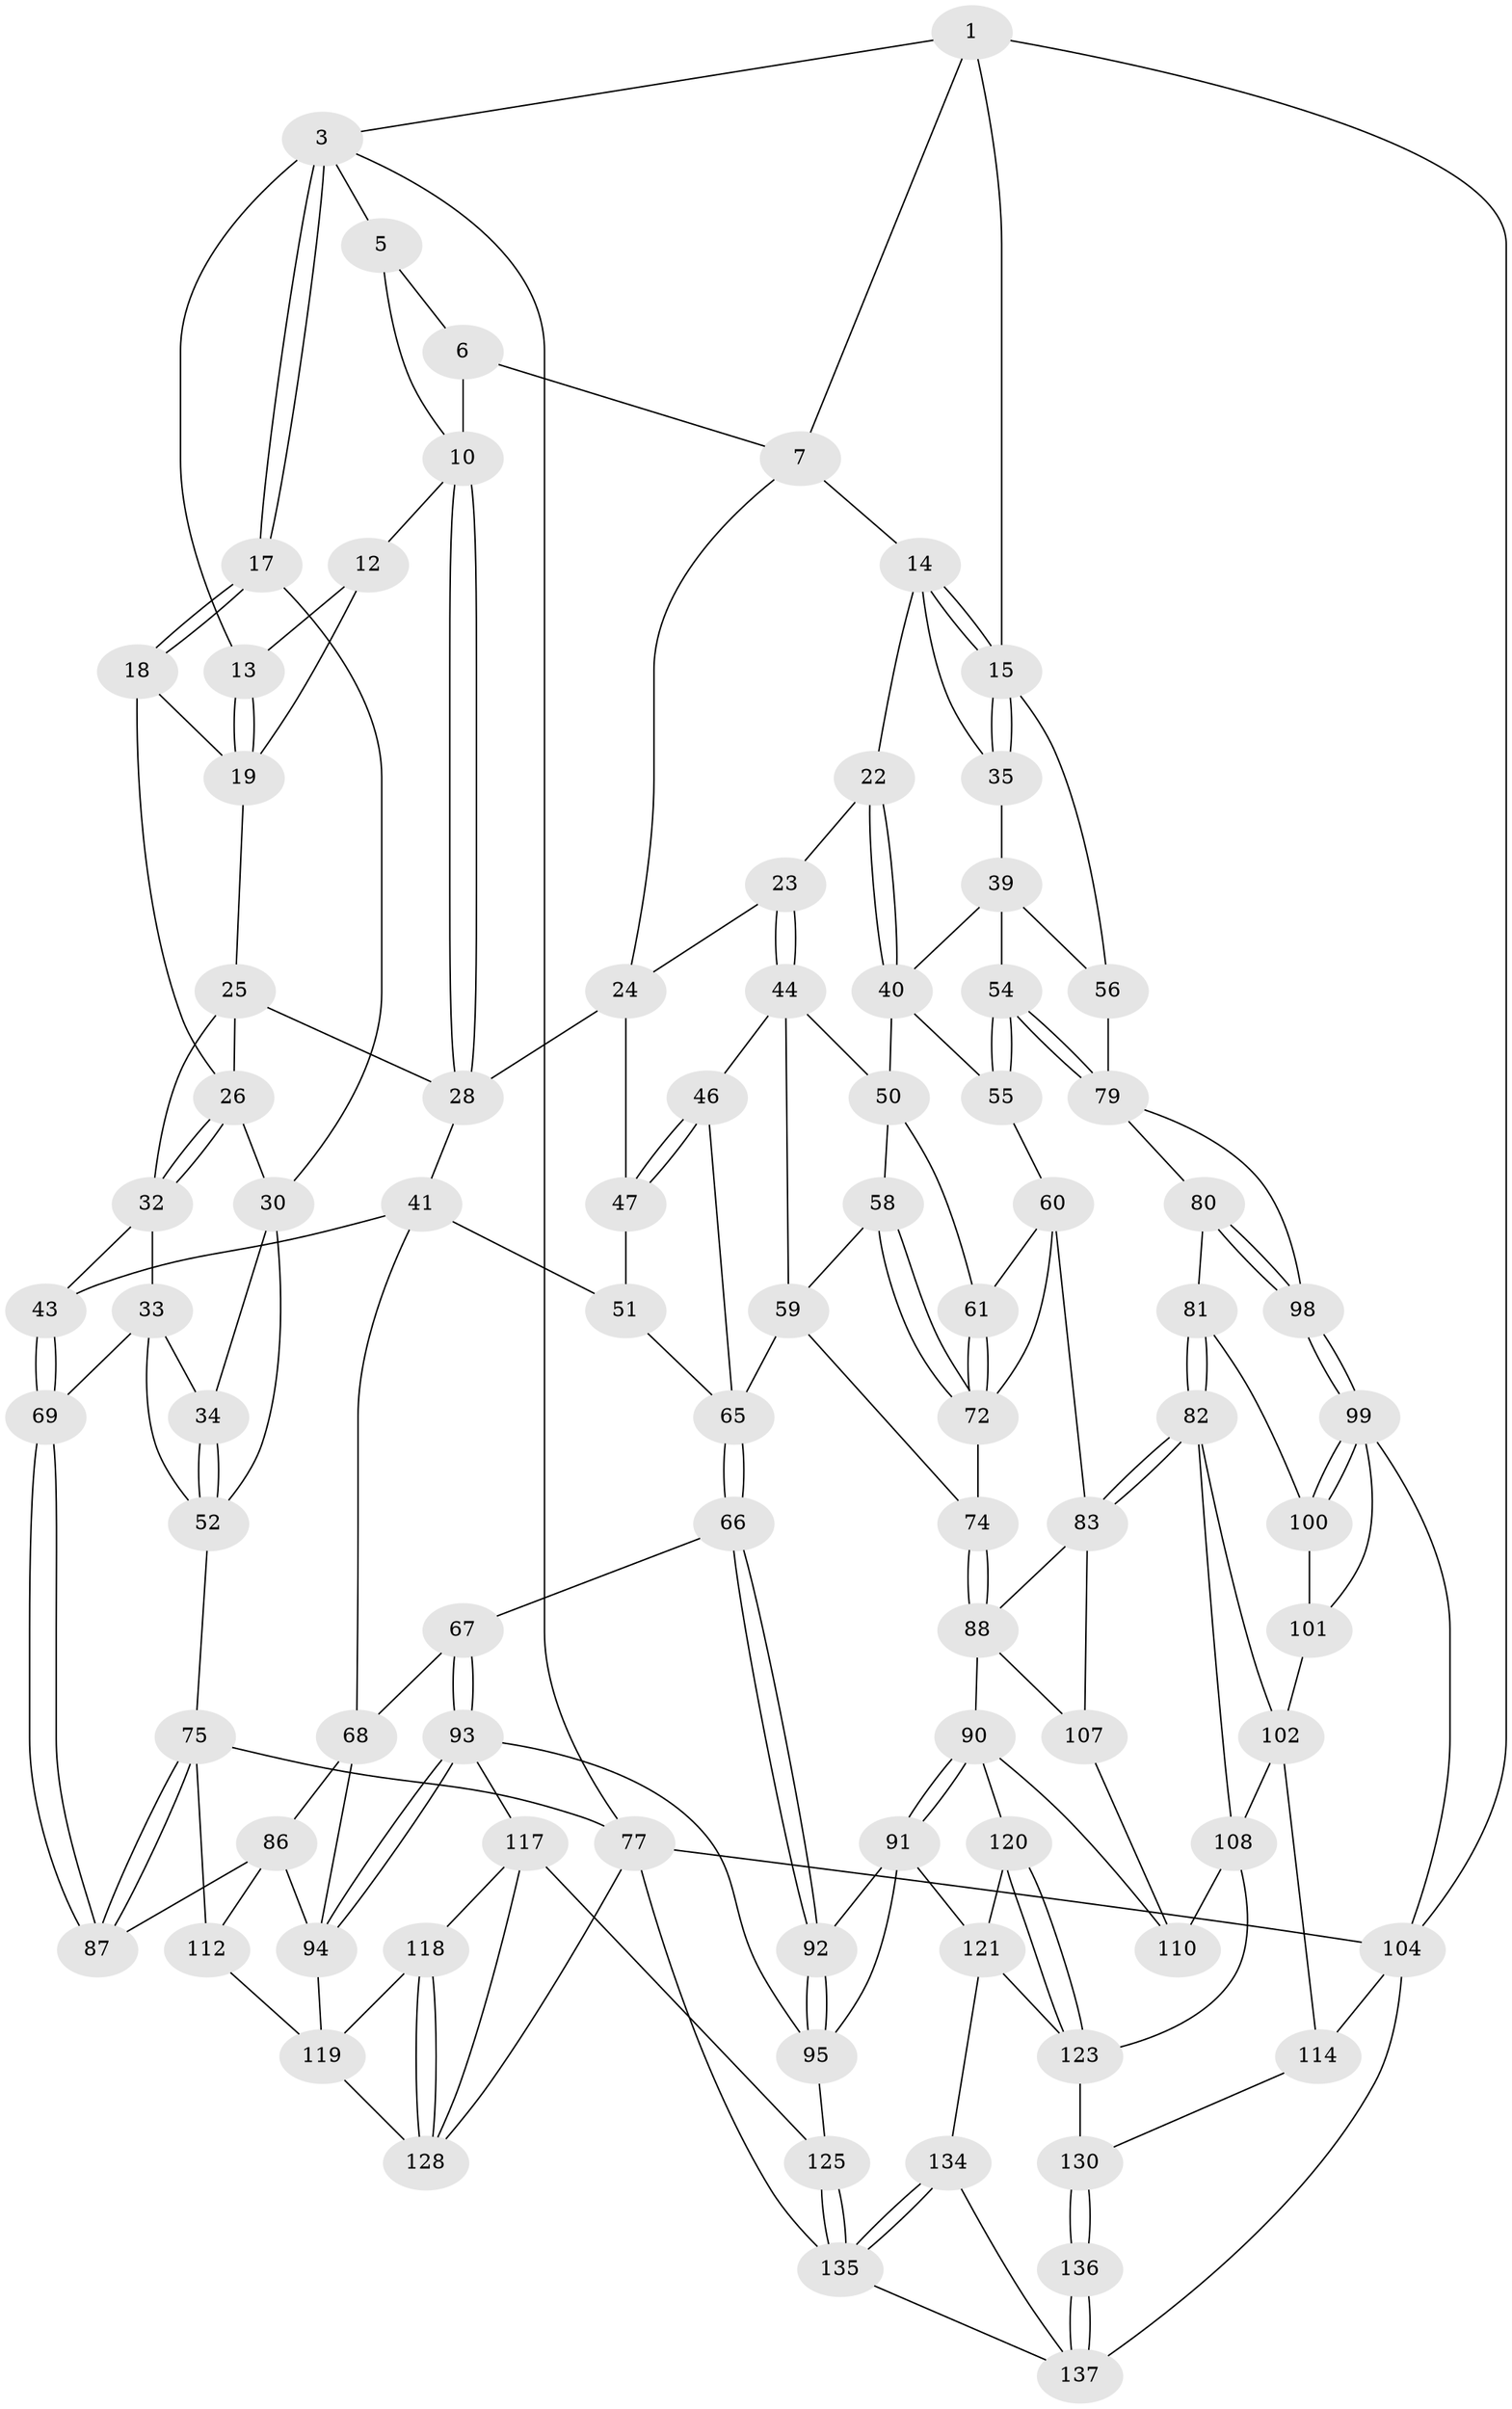 // Generated by graph-tools (version 1.1) at 2025/52/02/27/25 19:52:35]
// undirected, 88 vertices, 193 edges
graph export_dot {
graph [start="1"]
  node [color=gray90,style=filled];
  1 [pos="+0.8344603091410574+0",super="+2"];
  3 [pos="+0+0",super="+4"];
  5 [pos="+0.36007897017956547+0"];
  6 [pos="+0.6362926763051334+0",super="+9"];
  7 [pos="+0.8473087175613226+0",super="+8"];
  10 [pos="+0.5112941935215906+0.17893879657026185",super="+11"];
  12 [pos="+0.3215872804175608+0.06386685564131626"];
  13 [pos="+0.2866263268751274+0"];
  14 [pos="+0.8899867707438702+0.07780024536040722",super="+21"];
  15 [pos="+1+0.25376135562928787",super="+16"];
  17 [pos="+0+0"];
  18 [pos="+0.13952608478556222+0.13903742940397792"];
  19 [pos="+0.19607793888252253+0.12099803721328332",super="+20"];
  22 [pos="+0.7036229241539814+0.24790880397774473"];
  23 [pos="+0.6932467686315544+0.24579174505732693"];
  24 [pos="+0.6459523950944875+0.22355774586607471",super="+36"];
  25 [pos="+0.32946168970626927+0.2426384454362274",super="+29"];
  26 [pos="+0.22959213035717144+0.27492416023248417",super="+27"];
  28 [pos="+0.3663069931517805+0.25324958177768025",super="+37"];
  30 [pos="+0.087450493609851+0.2733544798562941",super="+31"];
  32 [pos="+0.17550294521724275+0.40704962944918704",super="+38"];
  33 [pos="+0.1132391344797603+0.4026461521093013",super="+63"];
  34 [pos="+0.08917139401814445+0.3645073430241311"];
  35 [pos="+0.9577944723726262+0.28207403122428737"];
  39 [pos="+0.863377864628083+0.38504788213023045",super="+53"];
  40 [pos="+0.7464339649161957+0.3152652619992578",super="+49"];
  41 [pos="+0.3961354969718721+0.40841114299123404",super="+42"];
  43 [pos="+0.25739741305949654+0.48575066973227976"];
  44 [pos="+0.6595961271085464+0.43654541066317587",super="+45"];
  46 [pos="+0.5677805425265331+0.45458824471864184"];
  47 [pos="+0.5600264933530015+0.4420771391279434",super="+48"];
  50 [pos="+0.659872556036679+0.4367957413723446",super="+57"];
  51 [pos="+0.4217944229793901+0.4200688465172554",super="+62"];
  52 [pos="+0+0.34338694131789105",super="+64"];
  54 [pos="+0.8255467238523339+0.5149990831023415"];
  55 [pos="+0.7741230711471339+0.5035997832272441"];
  56 [pos="+1+0.44221139957147043"];
  58 [pos="+0.6258168631493235+0.5052392712967272"];
  59 [pos="+0.5978409106384502+0.4684865185231262",super="+71"];
  60 [pos="+0.7606592519816284+0.5085976663326742",super="+78"];
  61 [pos="+0.7149272136991444+0.4979484063064146"];
  65 [pos="+0.47595287237594675+0.5699032874855198",super="+70"];
  66 [pos="+0.4538980887284601+0.5769131752345446"];
  67 [pos="+0.40490491596421685+0.5759930040655072"];
  68 [pos="+0.33160707395984074+0.5374597195985882",super="+85"];
  69 [pos="+0.1501000325965157+0.5847185105193909"];
  72 [pos="+0.6282919439568003+0.5680170656350819",super="+73"];
  74 [pos="+0.5924238578818349+0.6330923246608419"];
  75 [pos="+0+0.6035418403083328",super="+76"];
  77 [pos="+0+1",super="+138"];
  79 [pos="+0.8378350718484091+0.5300627325006297",super="+84"];
  80 [pos="+0.8591692808557418+0.611262316154625"];
  81 [pos="+0.8582425711941645+0.6186014467735719"];
  82 [pos="+0.7877940873197625+0.7064630398335126",super="+103"];
  83 [pos="+0.7670528378149428+0.6954754806192244",super="+97"];
  86 [pos="+0.1564433119702937+0.667854104460679",super="+111"];
  87 [pos="+0.14701391820456716+0.6412622525007011"];
  88 [pos="+0.5945224754932606+0.6460656501745998",super="+89"];
  90 [pos="+0.5660289960373626+0.7084182394620322",super="+116"];
  91 [pos="+0.5169508678317448+0.7463969018227482",super="+122"];
  92 [pos="+0.4617731462222908+0.7433760097788328"];
  93 [pos="+0.3775042471423374+0.714544866390411",super="+96"];
  94 [pos="+0.325041737181088+0.7127676054301444",super="+113"];
  95 [pos="+0.4380812857122295+0.7503418924901397",super="+124"];
  98 [pos="+1+0.5151301303446466"];
  99 [pos="+1+0.6431652791536401",super="+106"];
  100 [pos="+0.9343902299029289+0.6704295153538269"];
  101 [pos="+0.9238430871767078+0.7289612269723764"];
  102 [pos="+0.9146817988198314+0.741011897880643",super="+115"];
  104 [pos="+1+1",super="+105"];
  107 [pos="+0.6666914264786543+0.7518212105819236"];
  108 [pos="+0.7833178295070117+0.7702429223822075",super="+109"];
  110 [pos="+0.6679621370742901+0.760416074128475"];
  112 [pos="+0.1162814435971226+0.8234171758262451"];
  114 [pos="+0.9780388859728808+0.8790383443926304"];
  117 [pos="+0.4162805155427409+0.7723339558465022",super="+126"];
  118 [pos="+0.3478072859241688+0.8339087550155901"];
  119 [pos="+0.30311379599719446+0.7987425472304551",super="+127"];
  120 [pos="+0.6323550083019145+0.8060077005653955"];
  121 [pos="+0.5532496931027514+0.8758942366894849",super="+133"];
  123 [pos="+0.7446799984578489+0.8595872678201408",super="+132"];
  125 [pos="+0.48874269095824996+0.9812881433550701"];
  128 [pos="+0.3483548525273506+0.8857983362786334",super="+129"];
  130 [pos="+0.964300241306011+0.8851462039854899",super="+131"];
  134 [pos="+0.710002523770878+0.8960940927066319"];
  135 [pos="+0.5132709066570622+1",super="+140"];
  136 [pos="+0.8195383769649901+1"];
  137 [pos="+0.8074812545850483+1",super="+139"];
  1 -- 7;
  1 -- 104;
  1 -- 3;
  1 -- 15;
  3 -- 17;
  3 -- 17;
  3 -- 77;
  3 -- 5;
  3 -- 13;
  5 -- 6;
  5 -- 10;
  6 -- 10;
  6 -- 7;
  7 -- 14;
  7 -- 24;
  10 -- 28;
  10 -- 28;
  10 -- 12;
  12 -- 13;
  12 -- 19;
  13 -- 19;
  13 -- 19;
  14 -- 15;
  14 -- 15;
  14 -- 35;
  14 -- 22;
  15 -- 35;
  15 -- 35;
  15 -- 56;
  17 -- 18;
  17 -- 18;
  17 -- 30;
  18 -- 19;
  18 -- 26;
  19 -- 25;
  22 -- 23;
  22 -- 40;
  22 -- 40;
  23 -- 24;
  23 -- 44;
  23 -- 44;
  24 -- 47;
  24 -- 28;
  25 -- 26;
  25 -- 28;
  25 -- 32;
  26 -- 32;
  26 -- 32;
  26 -- 30;
  28 -- 41;
  30 -- 34;
  30 -- 52;
  32 -- 33;
  32 -- 43;
  33 -- 34;
  33 -- 52;
  33 -- 69;
  34 -- 52;
  34 -- 52;
  35 -- 39;
  39 -- 40;
  39 -- 56;
  39 -- 54;
  40 -- 50;
  40 -- 55;
  41 -- 51;
  41 -- 43;
  41 -- 68;
  43 -- 69;
  43 -- 69;
  44 -- 50;
  44 -- 59;
  44 -- 46;
  46 -- 47;
  46 -- 47;
  46 -- 65;
  47 -- 51 [weight=2];
  50 -- 58;
  50 -- 61;
  51 -- 65;
  52 -- 75;
  54 -- 55;
  54 -- 55;
  54 -- 79;
  54 -- 79;
  55 -- 60;
  56 -- 79;
  58 -- 59;
  58 -- 72;
  58 -- 72;
  59 -- 65;
  59 -- 74;
  60 -- 61;
  60 -- 72;
  60 -- 83;
  61 -- 72;
  61 -- 72;
  65 -- 66;
  65 -- 66;
  66 -- 67;
  66 -- 92;
  66 -- 92;
  67 -- 68;
  67 -- 93;
  67 -- 93;
  68 -- 86;
  68 -- 94;
  69 -- 87;
  69 -- 87;
  72 -- 74;
  74 -- 88;
  74 -- 88;
  75 -- 87;
  75 -- 87;
  75 -- 112;
  75 -- 77;
  77 -- 104;
  77 -- 128;
  77 -- 135;
  79 -- 80;
  79 -- 98;
  80 -- 81;
  80 -- 98;
  80 -- 98;
  81 -- 82;
  81 -- 82;
  81 -- 100;
  82 -- 83;
  82 -- 83;
  82 -- 108;
  82 -- 102;
  83 -- 88;
  83 -- 107;
  86 -- 87;
  86 -- 112;
  86 -- 94;
  88 -- 90;
  88 -- 107;
  90 -- 91;
  90 -- 91;
  90 -- 120;
  90 -- 110;
  91 -- 92;
  91 -- 121;
  91 -- 95;
  92 -- 95;
  92 -- 95;
  93 -- 94;
  93 -- 94;
  93 -- 117;
  93 -- 95;
  94 -- 119;
  95 -- 125;
  98 -- 99;
  98 -- 99;
  99 -- 100;
  99 -- 100;
  99 -- 101;
  99 -- 104;
  100 -- 101;
  101 -- 102;
  102 -- 114;
  102 -- 108;
  104 -- 137;
  104 -- 114;
  107 -- 110;
  108 -- 123;
  108 -- 110;
  112 -- 119;
  114 -- 130;
  117 -- 118;
  117 -- 128;
  117 -- 125;
  118 -- 119;
  118 -- 128;
  118 -- 128;
  119 -- 128;
  120 -- 121;
  120 -- 123;
  120 -- 123;
  121 -- 134;
  121 -- 123;
  123 -- 130;
  125 -- 135;
  125 -- 135;
  130 -- 136 [weight=2];
  130 -- 136;
  134 -- 135;
  134 -- 135;
  134 -- 137;
  135 -- 137;
  136 -- 137;
  136 -- 137;
}
